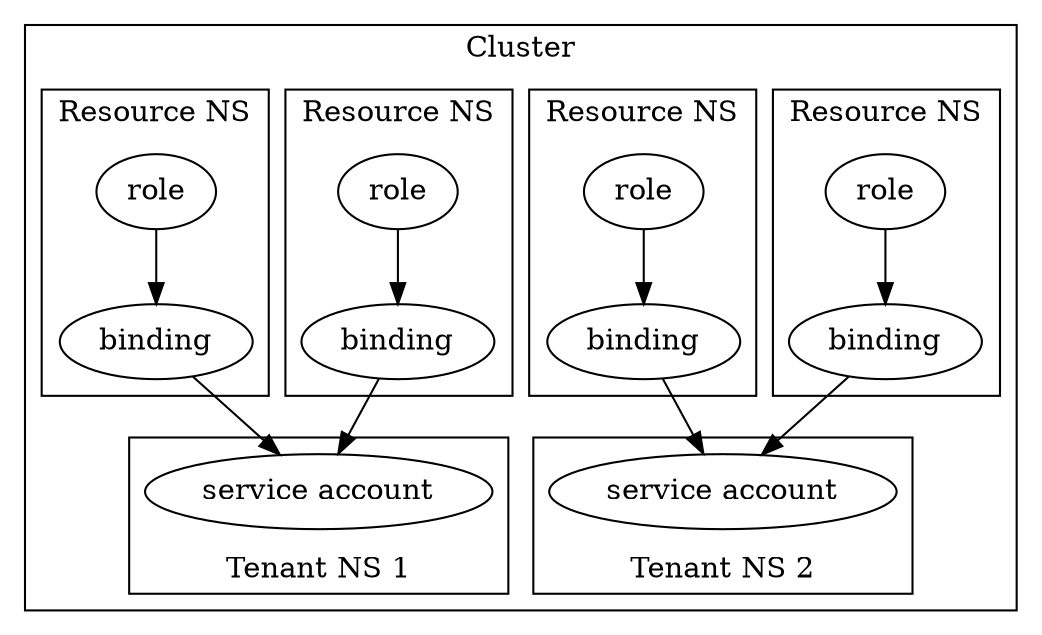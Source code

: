 digraph A {

    subgraph cluster {
        label = "Cluster"

        subgraph cluster_1 {
            label = "Tenant NS 2"
            labelloc = "b"
            t1_sa [label="service account"]
        }

        subgraph cluster_t1 {
             label = "Resource NS"
             r1 [label="role"]
             b1 [label="binding"]
             r1 -> b1
        }

        b1 -> t1_sa

        subgraph cluster_t2 {
             label = "Resource NS"
             r2 [label="role"]
             b2 [label="binding"]
             r2 -> b2
        }

        b2 -> t1_sa

        subgraph cluster_2 {
            label = "Tenant NS 1"
            labelloc = "b"
            t2_sa [label="service account"]
        }

        subgraph cluster_t3 {
             label = "Resource NS"
             r3 [label="role"]
             b3 [label="binding"]
             r3 -> b3
        }

        b3 -> t2_sa

        subgraph cluster_t4 {
             label = "Resource NS"
             r4 [label="role"]
             b4 [label="binding"]
             r4 -> b4
        }

        b4 -> t2_sa

    }

}
